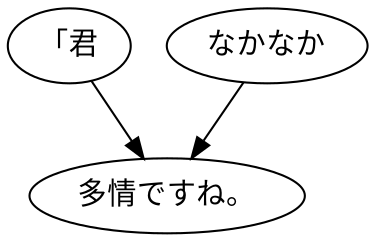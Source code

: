 digraph graph9026 {
	node0 [label="「君"];
	node1 [label="なかなか"];
	node2 [label="多情ですね。"];
	node0 -> node2;
	node1 -> node2;
}
